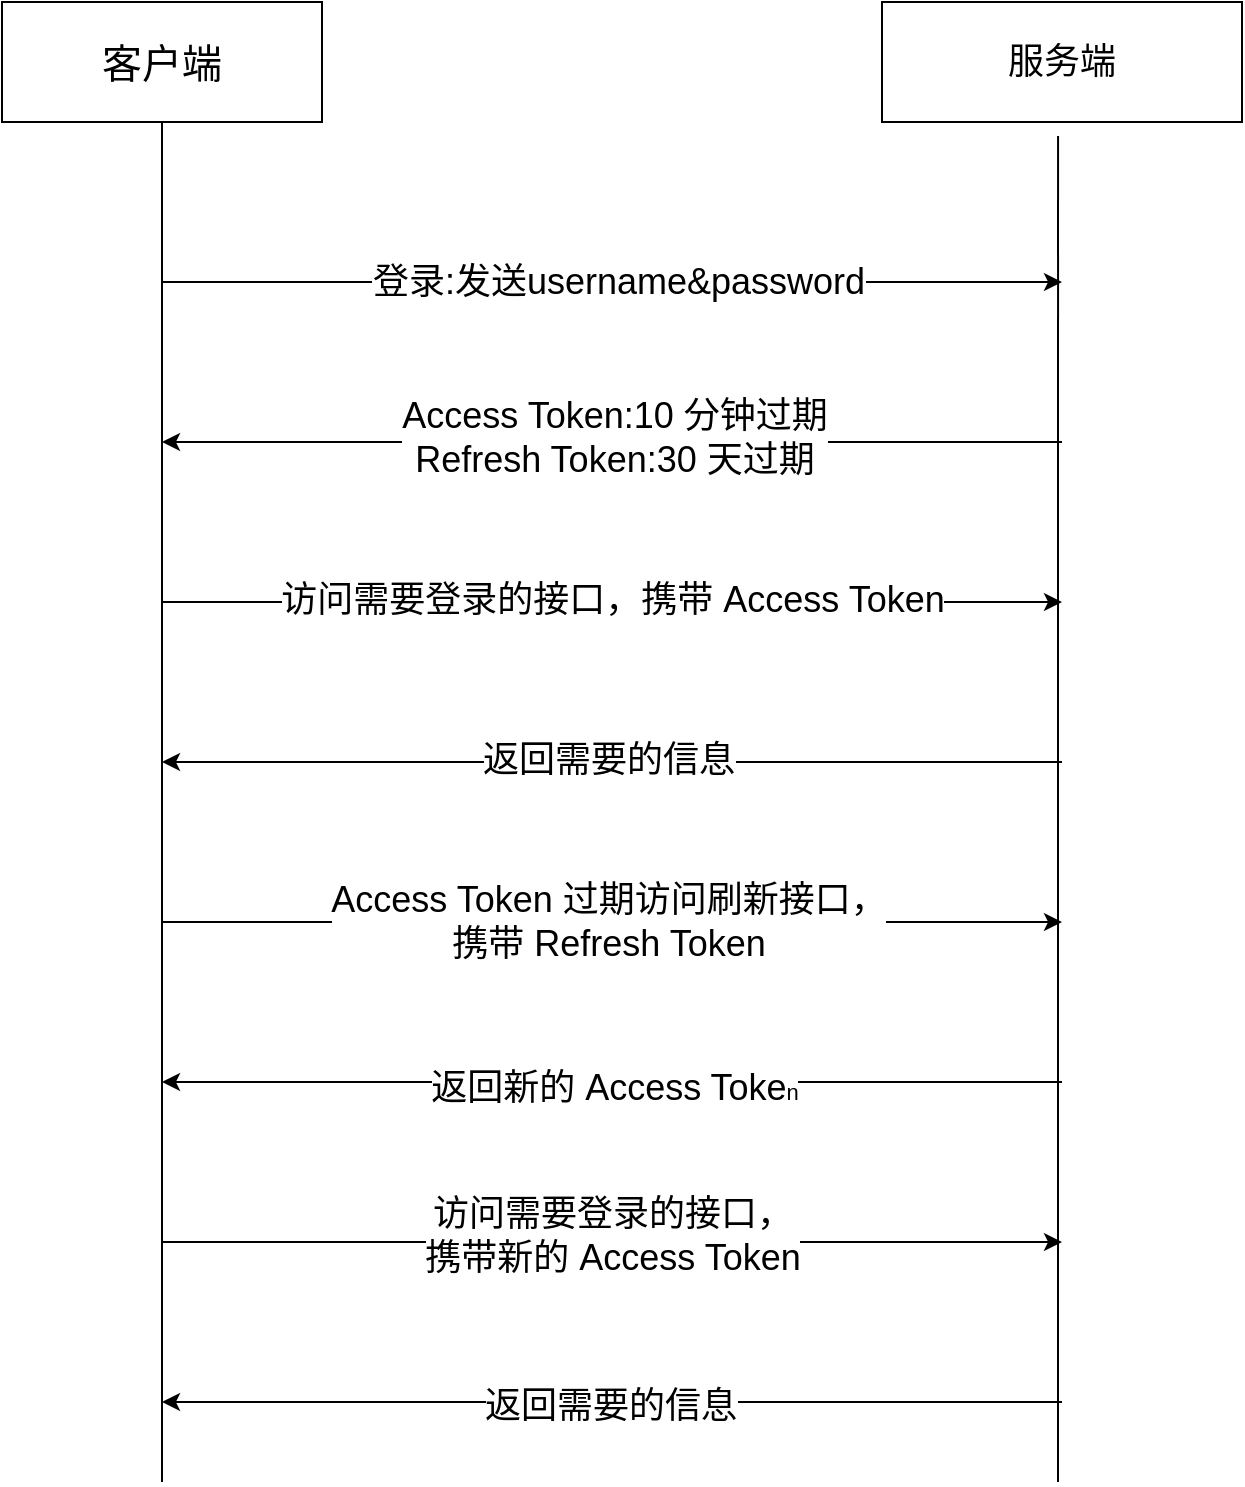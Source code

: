 <mxfile version="24.6.3" type="github">
  <diagram name="Page-1" id="fLih3hWBr7BtkFbt2Pia">
    <mxGraphModel dx="2074" dy="1098" grid="1" gridSize="10" guides="1" tooltips="1" connect="1" arrows="1" fold="1" page="1" pageScale="1" pageWidth="827" pageHeight="1169" math="0" shadow="0">
      <root>
        <mxCell id="0" />
        <mxCell id="1" parent="0" />
        <mxCell id="mQ9w4U94Cl6M7EUivwOg-1" value="&lt;font style=&quot;font-size: 20px;&quot;&gt;客户端&lt;/font&gt;" style="rounded=0;whiteSpace=wrap;html=1;" vertex="1" parent="1">
          <mxGeometry x="60" y="260" width="160" height="60" as="geometry" />
        </mxCell>
        <mxCell id="mQ9w4U94Cl6M7EUivwOg-2" value="&lt;font style=&quot;font-size: 18px;&quot;&gt;服务端&lt;/font&gt;" style="rounded=0;whiteSpace=wrap;html=1;" vertex="1" parent="1">
          <mxGeometry x="500" y="260" width="180" height="60" as="geometry" />
        </mxCell>
        <mxCell id="mQ9w4U94Cl6M7EUivwOg-3" value="" style="endArrow=none;html=1;rounded=0;entryX=0.5;entryY=1;entryDx=0;entryDy=0;" edge="1" parent="1" target="mQ9w4U94Cl6M7EUivwOg-1">
          <mxGeometry width="50" height="50" relative="1" as="geometry">
            <mxPoint x="140" y="1000" as="sourcePoint" />
            <mxPoint x="140" y="330" as="targetPoint" />
          </mxGeometry>
        </mxCell>
        <mxCell id="mQ9w4U94Cl6M7EUivwOg-4" value="" style="endArrow=none;html=1;rounded=0;entryX=0.489;entryY=1.117;entryDx=0;entryDy=0;entryPerimeter=0;" edge="1" parent="1" target="mQ9w4U94Cl6M7EUivwOg-2">
          <mxGeometry width="50" height="50" relative="1" as="geometry">
            <mxPoint x="588" y="1000" as="sourcePoint" />
            <mxPoint x="150" y="330" as="targetPoint" />
          </mxGeometry>
        </mxCell>
        <mxCell id="mQ9w4U94Cl6M7EUivwOg-5" value="" style="endArrow=classic;html=1;rounded=0;" edge="1" parent="1">
          <mxGeometry width="50" height="50" relative="1" as="geometry">
            <mxPoint x="140" y="400" as="sourcePoint" />
            <mxPoint x="590" y="400" as="targetPoint" />
          </mxGeometry>
        </mxCell>
        <mxCell id="mQ9w4U94Cl6M7EUivwOg-13" value="&lt;font style=&quot;font-size: 18px;&quot;&gt;登录:发送username&amp;amp;password&lt;/font&gt;" style="edgeLabel;html=1;align=center;verticalAlign=middle;resizable=0;points=[];" vertex="1" connectable="0" parent="mQ9w4U94Cl6M7EUivwOg-5">
          <mxGeometry x="0.013" relative="1" as="geometry">
            <mxPoint as="offset" />
          </mxGeometry>
        </mxCell>
        <mxCell id="mQ9w4U94Cl6M7EUivwOg-6" value="" style="endArrow=classic;html=1;rounded=0;" edge="1" parent="1">
          <mxGeometry width="50" height="50" relative="1" as="geometry">
            <mxPoint x="590" y="480" as="sourcePoint" />
            <mxPoint x="140" y="480" as="targetPoint" />
          </mxGeometry>
        </mxCell>
        <mxCell id="mQ9w4U94Cl6M7EUivwOg-14" value="&lt;font style=&quot;font-size: 18px;&quot;&gt;Access Token:10 分钟过期&lt;/font&gt;&lt;div style=&quot;font-size: 18px;&quot;&gt;&lt;font style=&quot;font-size: 18px;&quot;&gt;Refresh Token:30 天过期&lt;/font&gt;&lt;/div&gt;" style="edgeLabel;html=1;align=center;verticalAlign=middle;resizable=0;points=[];" vertex="1" connectable="0" parent="mQ9w4U94Cl6M7EUivwOg-6">
          <mxGeometry x="-0.004" y="-2" relative="1" as="geometry">
            <mxPoint as="offset" />
          </mxGeometry>
        </mxCell>
        <mxCell id="mQ9w4U94Cl6M7EUivwOg-7" value="" style="endArrow=classic;html=1;rounded=0;" edge="1" parent="1">
          <mxGeometry width="50" height="50" relative="1" as="geometry">
            <mxPoint x="140" y="560" as="sourcePoint" />
            <mxPoint x="590" y="560" as="targetPoint" />
          </mxGeometry>
        </mxCell>
        <mxCell id="mQ9w4U94Cl6M7EUivwOg-15" value="&lt;font style=&quot;font-size: 18px;&quot;&gt;访问需要登录的接口，携带 Access Token&lt;/font&gt;" style="edgeLabel;html=1;align=center;verticalAlign=middle;resizable=0;points=[];" vertex="1" connectable="0" parent="mQ9w4U94Cl6M7EUivwOg-7">
          <mxGeometry y="1" relative="1" as="geometry">
            <mxPoint as="offset" />
          </mxGeometry>
        </mxCell>
        <mxCell id="mQ9w4U94Cl6M7EUivwOg-8" value="" style="endArrow=classic;html=1;rounded=0;" edge="1" parent="1">
          <mxGeometry width="50" height="50" relative="1" as="geometry">
            <mxPoint x="590" y="640" as="sourcePoint" />
            <mxPoint x="140" y="640" as="targetPoint" />
          </mxGeometry>
        </mxCell>
        <mxCell id="mQ9w4U94Cl6M7EUivwOg-18" value="&lt;font style=&quot;font-size: 18px;&quot;&gt;返回需要的信息&lt;/font&gt;" style="edgeLabel;html=1;align=center;verticalAlign=middle;resizable=0;points=[];" vertex="1" connectable="0" parent="mQ9w4U94Cl6M7EUivwOg-8">
          <mxGeometry x="0.009" y="-1" relative="1" as="geometry">
            <mxPoint as="offset" />
          </mxGeometry>
        </mxCell>
        <mxCell id="mQ9w4U94Cl6M7EUivwOg-9" value="" style="endArrow=classic;html=1;rounded=0;" edge="1" parent="1">
          <mxGeometry width="50" height="50" relative="1" as="geometry">
            <mxPoint x="140" y="720" as="sourcePoint" />
            <mxPoint x="590" y="720" as="targetPoint" />
          </mxGeometry>
        </mxCell>
        <mxCell id="mQ9w4U94Cl6M7EUivwOg-19" value="&lt;font style=&quot;font-size: 18px;&quot;&gt;Access Token 过期访问刷新接口，&lt;/font&gt;&lt;div&gt;&lt;font style=&quot;font-size: 18px;&quot;&gt;携带 Refresh Token&lt;/font&gt;&lt;/div&gt;" style="edgeLabel;html=1;align=center;verticalAlign=middle;resizable=0;points=[];" vertex="1" connectable="0" parent="mQ9w4U94Cl6M7EUivwOg-9">
          <mxGeometry x="-0.009" relative="1" as="geometry">
            <mxPoint as="offset" />
          </mxGeometry>
        </mxCell>
        <mxCell id="mQ9w4U94Cl6M7EUivwOg-10" value="" style="endArrow=classic;html=1;rounded=0;" edge="1" parent="1">
          <mxGeometry width="50" height="50" relative="1" as="geometry">
            <mxPoint x="140" y="880" as="sourcePoint" />
            <mxPoint x="590" y="880" as="targetPoint" />
          </mxGeometry>
        </mxCell>
        <mxCell id="mQ9w4U94Cl6M7EUivwOg-21" value="&lt;font style=&quot;font-size: 18px;&quot;&gt;访问需要登录的接口，&lt;/font&gt;&lt;div&gt;&lt;font style=&quot;font-size: 18px;&quot;&gt;携带新的 Access Token&lt;/font&gt;&lt;/div&gt;" style="edgeLabel;html=1;align=center;verticalAlign=middle;resizable=0;points=[];" vertex="1" connectable="0" parent="mQ9w4U94Cl6M7EUivwOg-10">
          <mxGeometry y="3" relative="1" as="geometry">
            <mxPoint as="offset" />
          </mxGeometry>
        </mxCell>
        <mxCell id="mQ9w4U94Cl6M7EUivwOg-11" value="" style="endArrow=classic;html=1;rounded=0;" edge="1" parent="1">
          <mxGeometry width="50" height="50" relative="1" as="geometry">
            <mxPoint x="590" y="800" as="sourcePoint" />
            <mxPoint x="140" y="800" as="targetPoint" />
          </mxGeometry>
        </mxCell>
        <mxCell id="mQ9w4U94Cl6M7EUivwOg-20" value="&lt;font style=&quot;font-size: 18px;&quot;&gt;返回新的 Access Toke&lt;/font&gt;n" style="edgeLabel;html=1;align=center;verticalAlign=middle;resizable=0;points=[];" vertex="1" connectable="0" parent="mQ9w4U94Cl6M7EUivwOg-11">
          <mxGeometry x="-0.004" y="3" relative="1" as="geometry">
            <mxPoint as="offset" />
          </mxGeometry>
        </mxCell>
        <mxCell id="mQ9w4U94Cl6M7EUivwOg-12" value="" style="endArrow=classic;html=1;rounded=0;" edge="1" parent="1">
          <mxGeometry width="50" height="50" relative="1" as="geometry">
            <mxPoint x="590" y="960" as="sourcePoint" />
            <mxPoint x="140" y="960" as="targetPoint" />
          </mxGeometry>
        </mxCell>
        <mxCell id="mQ9w4U94Cl6M7EUivwOg-22" value="&lt;font style=&quot;font-size: 18px;&quot;&gt;返回需要的信息&lt;/font&gt;" style="edgeLabel;html=1;align=center;verticalAlign=middle;resizable=0;points=[];" vertex="1" connectable="0" parent="mQ9w4U94Cl6M7EUivwOg-12">
          <mxGeometry x="0.004" y="2" relative="1" as="geometry">
            <mxPoint as="offset" />
          </mxGeometry>
        </mxCell>
      </root>
    </mxGraphModel>
  </diagram>
</mxfile>
